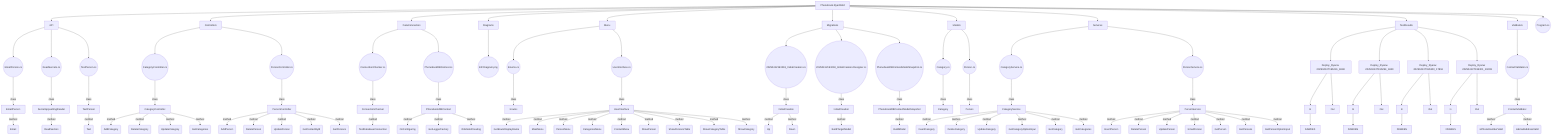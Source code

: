 graph TD
    Phonebook.RyanW84[Phonebook.RyanW84]
    Phonebook.RyanW84-->Phonebook.RyanW84API[API]
    Phonebook.RyanW84API-->Phonebook.RyanW84APIEmailPerson.cs((EmailPerson.cs))
    Phonebook.RyanW84APIEmailPerson.cs-->|class|Phonebook.RyanW84APIEmailPerson.csEmailPerson[EmailPerson]
    Phonebook.RyanW84APIEmailPerson.csEmailPerson-->|method|Phonebook.RyanW84APIEmailPerson.csEmailPersonEmail(Email)
    Phonebook.RyanW84API-->Phonebook.RyanW84APIReadSecrets.cs((ReadSecrets.cs))
    Phonebook.RyanW84APIReadSecrets.cs-->|class|Phonebook.RyanW84APIReadSecrets.csSecretAppsettingReader[SecretAppsettingReader]
    Phonebook.RyanW84APIReadSecrets.csSecretAppsettingReader-->|method|Phonebook.RyanW84APIReadSecrets.csSecretAppsettingReaderReadSection(ReadSection)
    Phonebook.RyanW84API-->Phonebook.RyanW84APITextPerson.cs((TextPerson.cs))
    Phonebook.RyanW84APITextPerson.cs-->|class|Phonebook.RyanW84APITextPerson.csTextPerson[TextPerson]
    Phonebook.RyanW84APITextPerson.csTextPerson-->|method|Phonebook.RyanW84APITextPerson.csTextPersonText(Text)
    Phonebook.RyanW84-->Phonebook.RyanW84Controllers[Controllers]
    Phonebook.RyanW84Controllers-->Phonebook.RyanW84ControllersCategoryController.cs((CategoryController.cs))
    Phonebook.RyanW84ControllersCategoryController.cs-->|class|Phonebook.RyanW84ControllersCategoryController.csCategoryController[CategoryController]
    Phonebook.RyanW84ControllersCategoryController.csCategoryController-->|method|Phonebook.RyanW84ControllersCategoryController.csCategoryControllerAddCategory(AddCategory)
    Phonebook.RyanW84ControllersCategoryController.csCategoryController-->|method|Phonebook.RyanW84ControllersCategoryController.csCategoryControllerDeleteCategory(DeleteCategory)
    Phonebook.RyanW84ControllersCategoryController.csCategoryController-->|method|Phonebook.RyanW84ControllersCategoryController.csCategoryControllerUpdateCategory(UpdateCategory)
    Phonebook.RyanW84ControllersCategoryController.csCategoryController-->|method|Phonebook.RyanW84ControllersCategoryController.csCategoryControllerGetCategories(GetCategories)
    Phonebook.RyanW84Controllers-->Phonebook.RyanW84ControllersPersonController.cs((PersonController.cs))
    Phonebook.RyanW84ControllersPersonController.cs-->|class|Phonebook.RyanW84ControllersPersonController.csPersonController[PersonController]
    Phonebook.RyanW84ControllersPersonController.csPersonController-->|method|Phonebook.RyanW84ControllersPersonController.csPersonControllerAddPerson(AddPerson)
    Phonebook.RyanW84ControllersPersonController.csPersonController-->|method|Phonebook.RyanW84ControllersPersonController.csPersonControllerDeletePerson(DeletePerson)
    Phonebook.RyanW84ControllersPersonController.csPersonController-->|method|Phonebook.RyanW84ControllersPersonController.csPersonControllerUpdatePerson(UpdatePerson)
    Phonebook.RyanW84ControllersPersonController.csPersonController-->|method|Phonebook.RyanW84ControllersPersonController.csPersonControllerGetContactById(GetContactById)
    Phonebook.RyanW84ControllersPersonController.csPersonController-->|method|Phonebook.RyanW84ControllersPersonController.csPersonControllerGetPersons(GetPersons)
    Phonebook.RyanW84-->Phonebook.RyanW84DataConnection[DataConnection]
    Phonebook.RyanW84DataConnection-->Phonebook.RyanW84DataConnectionConnectionChecker.cs((ConnectionChecker.cs))
    Phonebook.RyanW84DataConnectionConnectionChecker.cs-->|class|Phonebook.RyanW84DataConnectionConnectionChecker.csConnectionChecker[ConnectionChecker]
    Phonebook.RyanW84DataConnectionConnectionChecker.csConnectionChecker-->|method|Phonebook.RyanW84DataConnectionConnectionChecker.csConnectionCheckerTestDatabaseConnection(TestDatabaseConnection)
    Phonebook.RyanW84DataConnection-->Phonebook.RyanW84DataConnectionPhonebookDBContext.cs((PhonebookDBContext.cs))
    Phonebook.RyanW84DataConnectionPhonebookDBContext.cs-->|class|Phonebook.RyanW84DataConnectionPhonebookDBContext.csPhonebookDBContext[PhonebookDBContext]
    Phonebook.RyanW84DataConnectionPhonebookDBContext.csPhonebookDBContext-->|method|Phonebook.RyanW84DataConnectionPhonebookDBContext.csPhonebookDBContextOnConfiguring(OnConfiguring)
    Phonebook.RyanW84DataConnectionPhonebookDBContext.csPhonebookDBContext-->|method|Phonebook.RyanW84DataConnectionPhonebookDBContext.csPhonebookDBContextGetLoggerFactory(GetLoggerFactory)
    Phonebook.RyanW84DataConnectionPhonebookDBContext.csPhonebookDBContext-->|method|Phonebook.RyanW84DataConnectionPhonebookDBContext.csPhonebookDBContextOnModelCreating(OnModelCreating)
    Phonebook.RyanW84-->Phonebook.RyanW84Diagrams[Diagrams]
    Phonebook.RyanW84Diagrams-->Phonebook.RyanW84DiagramsER_Diagram.png((ER Diagram.png))
    Phonebook.RyanW84-->Phonebook.RyanW84Menu[Menu]
    Phonebook.RyanW84Menu-->Phonebook.RyanW84MenuEnums.cs((Enums.cs))
    Phonebook.RyanW84MenuEnums.cs-->|class|Phonebook.RyanW84MenuEnums.csEnums[Enums]
    Phonebook.RyanW84Menu-->Phonebook.RyanW84MenuUserInterface.cs((UserInterface.cs))
    Phonebook.RyanW84MenuUserInterface.cs-->|class|Phonebook.RyanW84MenuUserInterface.csUserInterface[UserInterface]
    Phonebook.RyanW84MenuUserInterface.csUserInterface-->|method|Phonebook.RyanW84MenuUserInterface.csUserInterfaceGetEnumDisplayName(GetEnumDisplayName)
    Phonebook.RyanW84MenuUserInterface.csUserInterface-->|method|Phonebook.RyanW84MenuUserInterface.csUserInterfaceMainMenu(MainMenu)
    Phonebook.RyanW84MenuUserInterface.csUserInterface-->|method|Phonebook.RyanW84MenuUserInterface.csUserInterfacePersonMenu(PersonMenu)
    Phonebook.RyanW84MenuUserInterface.csUserInterface-->|method|Phonebook.RyanW84MenuUserInterface.csUserInterfaceCategoriesMenu(CategoriesMenu)
    Phonebook.RyanW84MenuUserInterface.csUserInterface-->|method|Phonebook.RyanW84MenuUserInterface.csUserInterfaceContactMenu(ContactMenu)
    Phonebook.RyanW84MenuUserInterface.csUserInterface-->|method|Phonebook.RyanW84MenuUserInterface.csUserInterfaceShowPerson(ShowPerson)
    Phonebook.RyanW84MenuUserInterface.csUserInterface-->|method|Phonebook.RyanW84MenuUserInterface.csUserInterfaceShowPersonsTable(ShowPersonsTable)
    Phonebook.RyanW84MenuUserInterface.csUserInterface-->|method|Phonebook.RyanW84MenuUserInterface.csUserInterfaceShowCategoryTable(ShowCategoryTable)
    Phonebook.RyanW84MenuUserInterface.csUserInterface-->|method|Phonebook.RyanW84MenuUserInterface.csUserInterfaceShowCategory(ShowCategory)
    Phonebook.RyanW84-->Phonebook.RyanW84Migrations[Migrations]
    Phonebook.RyanW84Migrations-->Phonebook.RyanW84Migrations20250412193218_InitialCreation.cs((20250412193218_InitialCreation.cs))
    Phonebook.RyanW84Migrations20250412193218_InitialCreation.cs-->|class|Phonebook.RyanW84Migrations20250412193218_InitialCreation.csInitialCreation[InitialCreation]
    Phonebook.RyanW84Migrations20250412193218_InitialCreation.csInitialCreation-->|method|Phonebook.RyanW84Migrations20250412193218_InitialCreation.csInitialCreationUp(Up)
    Phonebook.RyanW84Migrations20250412193218_InitialCreation.csInitialCreation-->|method|Phonebook.RyanW84Migrations20250412193218_InitialCreation.csInitialCreationDown(Down)
    Phonebook.RyanW84Migrations-->Phonebook.RyanW84Migrations20250412193218_InitialCreation.Designer.cs((20250412193218_InitialCreation.Designer.cs))
    Phonebook.RyanW84Migrations20250412193218_InitialCreation.Designer.cs-->|class|Phonebook.RyanW84Migrations20250412193218_InitialCreation.Designer.csInitialCreation[InitialCreation]
    Phonebook.RyanW84Migrations20250412193218_InitialCreation.Designer.csInitialCreation-->|method|Phonebook.RyanW84Migrations20250412193218_InitialCreation.Designer.csInitialCreationBuildTargetModel(BuildTargetModel)
    Phonebook.RyanW84Migrations-->Phonebook.RyanW84MigrationsPhonebookDBContextModelSnapshot.cs((PhonebookDBContextModelSnapshot.cs))
    Phonebook.RyanW84MigrationsPhonebookDBContextModelSnapshot.cs-->|class|Phonebook.RyanW84MigrationsPhonebookDBContextModelSnapshot.csPhonebookDBContextModelSnapshot[PhonebookDBContextModelSnapshot]
    Phonebook.RyanW84MigrationsPhonebookDBContextModelSnapshot.csPhonebookDBContextModelSnapshot-->|method|Phonebook.RyanW84MigrationsPhonebookDBContextModelSnapshot.csPhonebookDBContextModelSnapshotBuildModel(BuildModel)
    Phonebook.RyanW84-->Phonebook.RyanW84Models[Models]
    Phonebook.RyanW84Models-->Phonebook.RyanW84ModelsCategory.cs((Category.cs))
    Phonebook.RyanW84ModelsCategory.cs-->|class|Phonebook.RyanW84ModelsCategory.csCategory[Category]
    Phonebook.RyanW84Models-->Phonebook.RyanW84ModelsPerson.cs((Person.cs))
    Phonebook.RyanW84ModelsPerson.cs-->|class|Phonebook.RyanW84ModelsPerson.csPerson[Person]
    Phonebook.RyanW84-->Phonebook.RyanW84Services[Services]
    Phonebook.RyanW84Services-->Phonebook.RyanW84ServicesCategoryService.cs((CategoryService.cs))
    Phonebook.RyanW84ServicesCategoryService.cs-->|class|Phonebook.RyanW84ServicesCategoryService.csCategoryService[CategoryService]
    Phonebook.RyanW84ServicesCategoryService.csCategoryService-->|method|Phonebook.RyanW84ServicesCategoryService.csCategoryServiceInsertCategory(InsertCategory)
    Phonebook.RyanW84ServicesCategoryService.csCategoryService-->|method|Phonebook.RyanW84ServicesCategoryService.csCategoryServiceDeleteCategory(DeleteCategory)
    Phonebook.RyanW84ServicesCategoryService.csCategoryService-->|method|Phonebook.RyanW84ServicesCategoryService.csCategoryServiceUpdateCategory(UpdateCategory)
    Phonebook.RyanW84ServicesCategoryService.csCategoryService-->|method|Phonebook.RyanW84ServicesCategoryService.csCategoryServiceGetCategoryOptionInput(GetCategoryOptionInput)
    Phonebook.RyanW84ServicesCategoryService.csCategoryService-->|method|Phonebook.RyanW84ServicesCategoryService.csCategoryServiceGetCategory(GetCategory)
    Phonebook.RyanW84ServicesCategoryService.csCategoryService-->|method|Phonebook.RyanW84ServicesCategoryService.csCategoryServiceGetCategories(GetCategories)
    Phonebook.RyanW84Services-->Phonebook.RyanW84ServicesPersonService.cs((PersonService.cs))
    Phonebook.RyanW84ServicesPersonService.cs-->|class|Phonebook.RyanW84ServicesPersonService.csPersonService[PersonService]
    Phonebook.RyanW84ServicesPersonService.csPersonService-->|method|Phonebook.RyanW84ServicesPersonService.csPersonServiceInsertPerson(InsertPerson)
    Phonebook.RyanW84ServicesPersonService.csPersonService-->|method|Phonebook.RyanW84ServicesPersonService.csPersonServiceDeletePerson(DeletePerson)
    Phonebook.RyanW84ServicesPersonService.csPersonService-->|method|Phonebook.RyanW84ServicesPersonService.csPersonServiceUpdatePerson(UpdatePerson)
    Phonebook.RyanW84ServicesPersonService.csPersonService-->|method|Phonebook.RyanW84ServicesPersonService.csPersonServiceEmailPerson(EmailPerson)
    Phonebook.RyanW84ServicesPersonService.csPersonService-->|method|Phonebook.RyanW84ServicesPersonService.csPersonServiceGetPerson(GetPerson)
    Phonebook.RyanW84ServicesPersonService.csPersonService-->|method|Phonebook.RyanW84ServicesPersonService.csPersonServiceGetPersons(GetPersons)
    Phonebook.RyanW84ServicesPersonService.csPersonService-->|method|Phonebook.RyanW84ServicesPersonService.csPersonServiceGetPersonOptionInput(GetPersonOptionInput)
    Phonebook.RyanW84-->Phonebook.RyanW84TestResults[TestResults]
    Phonebook.RyanW84TestResults-->Phonebook.RyanW84TestResultsDeploy_Ryanw_20250413T195241_9648[Deploy_Ryanw 20250413T195241_9648]
    Phonebook.RyanW84TestResultsDeploy_Ryanw_20250413T195241_9648-->Phonebook.RyanW84TestResultsDeploy_Ryanw_20250413T195241_9648In[In]
    Phonebook.RyanW84TestResultsDeploy_Ryanw_20250413T195241_9648In-->Phonebook.RyanW84TestResultsDeploy_Ryanw_20250413T195241_9648InFAWKES[FAWKES]
    Phonebook.RyanW84TestResultsDeploy_Ryanw_20250413T195241_9648-->Phonebook.RyanW84TestResultsDeploy_Ryanw_20250413T195241_9648Out[Out]
    Phonebook.RyanW84TestResults-->Phonebook.RyanW84TestResultsDeploy_Ryanw_20250413T195254_9440[Deploy_Ryanw 20250413T195254_9440]
    Phonebook.RyanW84TestResultsDeploy_Ryanw_20250413T195254_9440-->Phonebook.RyanW84TestResultsDeploy_Ryanw_20250413T195254_9440In[In]
    Phonebook.RyanW84TestResultsDeploy_Ryanw_20250413T195254_9440In-->Phonebook.RyanW84TestResultsDeploy_Ryanw_20250413T195254_9440InFAWKES[FAWKES]
    Phonebook.RyanW84TestResultsDeploy_Ryanw_20250413T195254_9440-->Phonebook.RyanW84TestResultsDeploy_Ryanw_20250413T195254_9440Out[Out]
    Phonebook.RyanW84TestResults-->Phonebook.RyanW84TestResultsDeploy_Ryanw_20250413T195300_17816[Deploy_Ryanw 20250413T195300_17816]
    Phonebook.RyanW84TestResultsDeploy_Ryanw_20250413T195300_17816-->Phonebook.RyanW84TestResultsDeploy_Ryanw_20250413T195300_17816In[In]
    Phonebook.RyanW84TestResultsDeploy_Ryanw_20250413T195300_17816In-->Phonebook.RyanW84TestResultsDeploy_Ryanw_20250413T195300_17816InFAWKES[FAWKES]
    Phonebook.RyanW84TestResultsDeploy_Ryanw_20250413T195300_17816-->Phonebook.RyanW84TestResultsDeploy_Ryanw_20250413T195300_17816Out[Out]
    Phonebook.RyanW84TestResults-->Phonebook.RyanW84TestResultsDeploy_Ryanw_20250413T195301_19208[Deploy_Ryanw 20250413T195301_19208]
    Phonebook.RyanW84TestResultsDeploy_Ryanw_20250413T195301_19208-->Phonebook.RyanW84TestResultsDeploy_Ryanw_20250413T195301_19208In[In]
    Phonebook.RyanW84TestResultsDeploy_Ryanw_20250413T195301_19208In-->Phonebook.RyanW84TestResultsDeploy_Ryanw_20250413T195301_19208InFAWKES[FAWKES]
    Phonebook.RyanW84TestResultsDeploy_Ryanw_20250413T195301_19208-->Phonebook.RyanW84TestResultsDeploy_Ryanw_20250413T195301_19208Out[Out]
    Phonebook.RyanW84-->Phonebook.RyanW84Validators[Validators]
    Phonebook.RyanW84Validators-->Phonebook.RyanW84ValidatorsContactValidator.cs((ContactValidator.cs))
    Phonebook.RyanW84ValidatorsContactValidator.cs-->|class|Phonebook.RyanW84ValidatorsContactValidator.csContactValidator[ContactValidator]
    Phonebook.RyanW84ValidatorsContactValidator.csContactValidator-->|method|Phonebook.RyanW84ValidatorsContactValidator.csContactValidatorisPhoneNumberValid(isPhoneNumberValid)
    Phonebook.RyanW84ValidatorsContactValidator.csContactValidator-->|method|Phonebook.RyanW84ValidatorsContactValidator.csContactValidatorisEmailAddressValid(isEmailAddressValid)
    Phonebook.RyanW84-->Phonebook.RyanW84Program.cs((Program.cs))